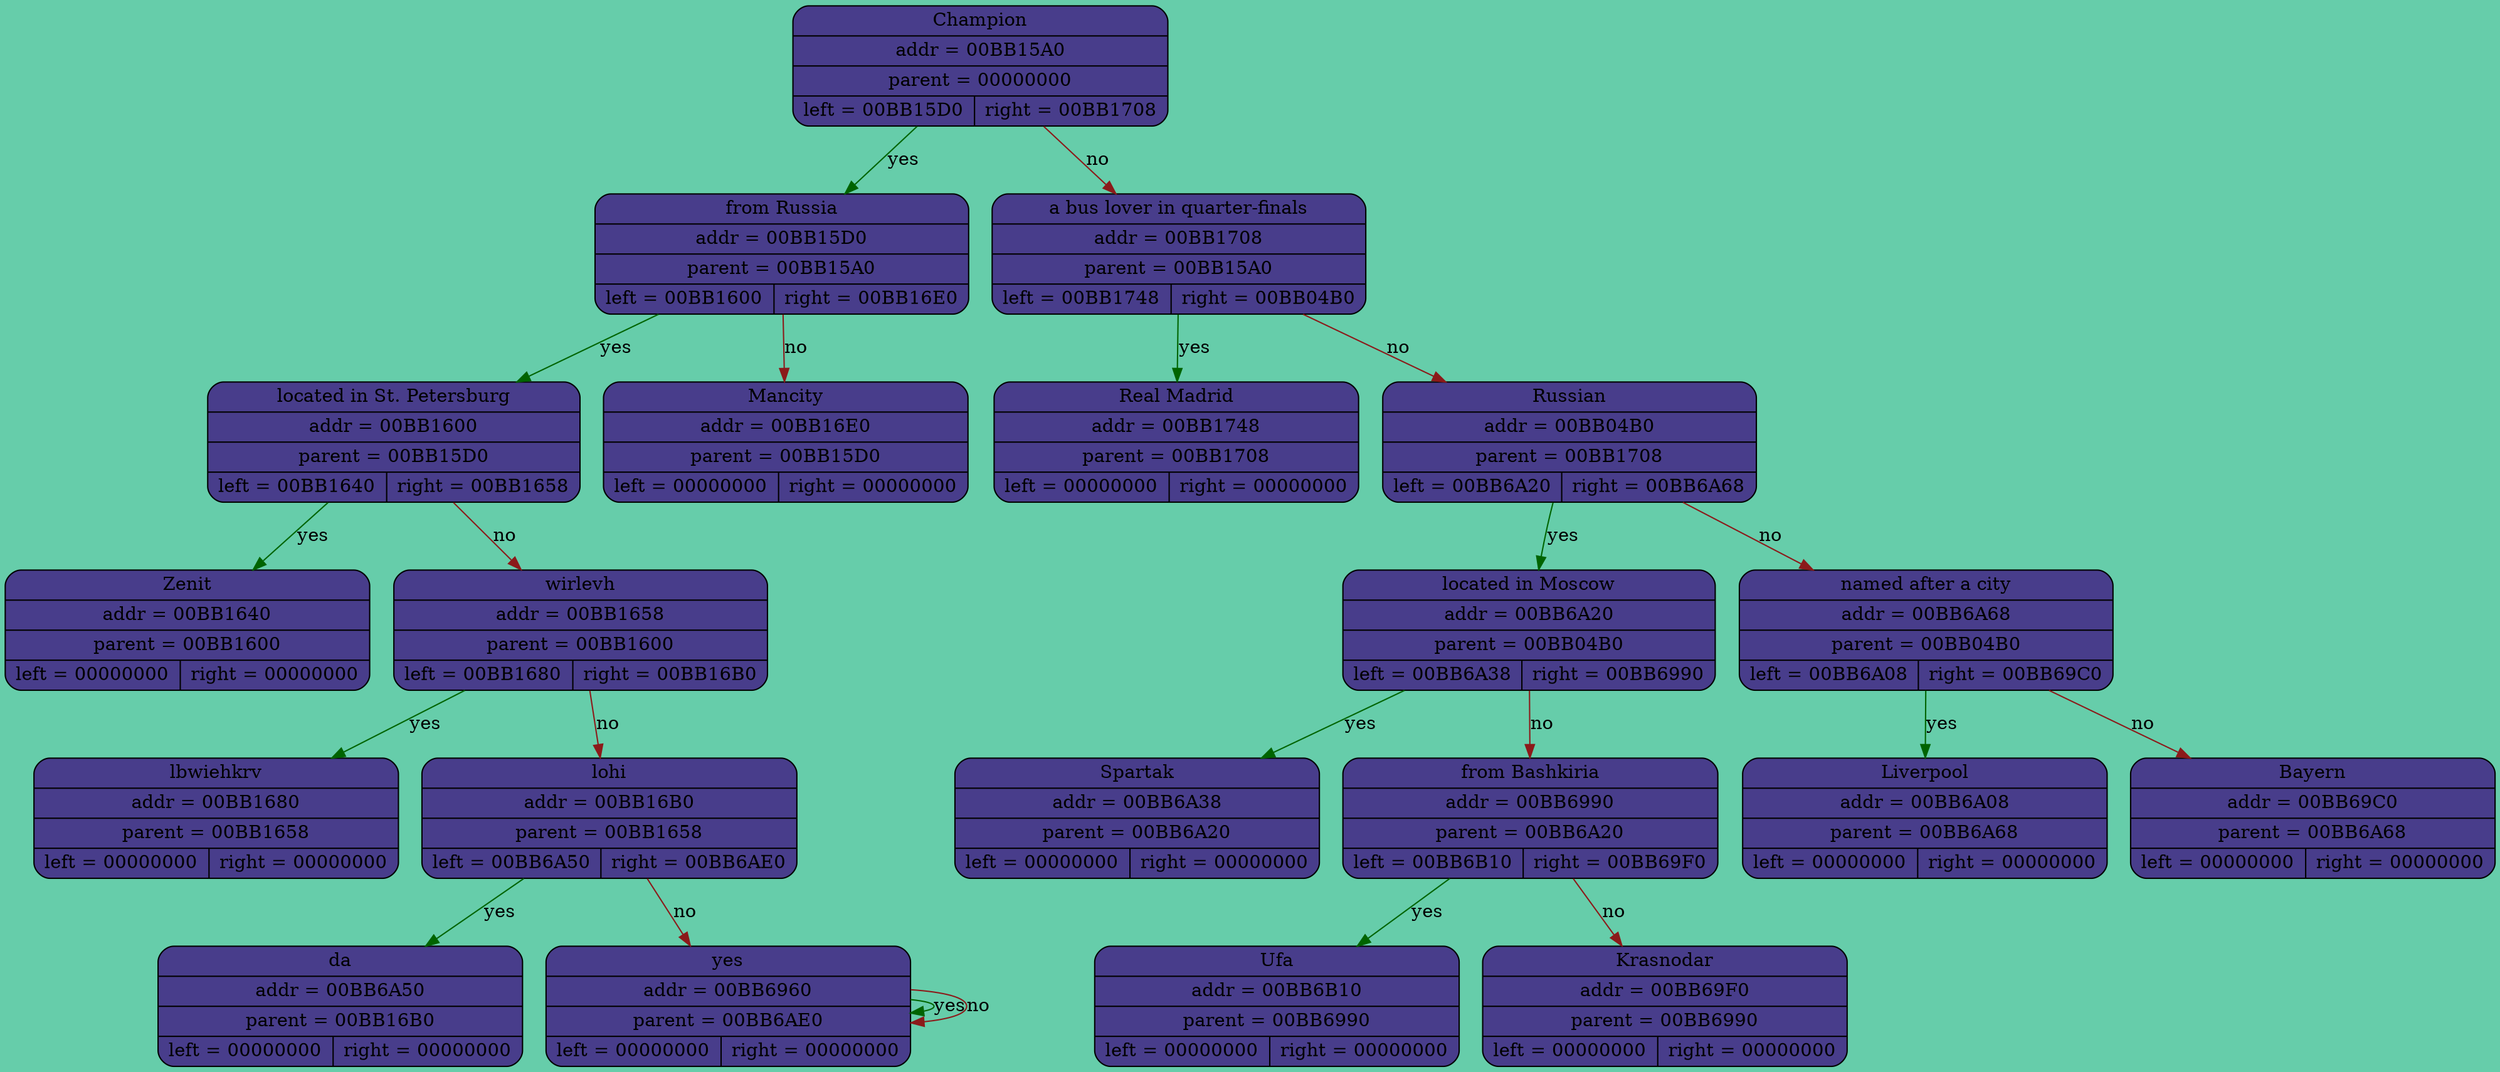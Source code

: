 digraph G
{
 rankdir = UD
bgcolor = "aquamarine3"
"Champion" [shape = Mrecord, style = "filled", fillcolor = "darkslateblue", label = "{Champion | addr = 00BB15A0 | parent = 00000000 | {left = 00BB15D0 | right = 00BB1708}}"];
"from Russia" [shape = Mrecord, style = "filled", fillcolor = "darkslateblue", label = "{from Russia | addr = 00BB15D0 | parent = 00BB15A0 | {left = 00BB1600 | right = 00BB16E0}}"];
"located in St. Petersburg" [shape = Mrecord, style = "filled", fillcolor = "darkslateblue", label = "{located in St. Petersburg | addr = 00BB1600 | parent = 00BB15D0 | {left = 00BB1640 | right = 00BB1658}}"];
"Zenit" [shape = Mrecord, style = "filled", fillcolor = "darkslateblue", label = "{Zenit | addr = 00BB1640 | parent = 00BB1600 | {left = 00000000 | right = 00000000}}"];
 edge[color = "darkgreen", label = "yes"];
"located in St. Petersburg" -> "Zenit";"wirlevh" [shape = Mrecord, style = "filled", fillcolor = "darkslateblue", label = "{wirlevh | addr = 00BB1658 | parent = 00BB1600 | {left = 00BB1680 | right = 00BB16B0}}"];
"lbwiehkrv" [shape = Mrecord, style = "filled", fillcolor = "darkslateblue", label = "{lbwiehkrv | addr = 00BB1680 | parent = 00BB1658 | {left = 00000000 | right = 00000000}}"];
 edge[color = "darkgreen", label = "yes"];
"wirlevh" -> "lbwiehkrv";"lohi" [shape = Mrecord, style = "filled", fillcolor = "darkslateblue", label = "{lohi | addr = 00BB16B0 | parent = 00BB1658 | {left = 00BB6A50 | right = 00BB6AE0}}"];
"da" [shape = Mrecord, style = "filled", fillcolor = "darkslateblue", label = "{da | addr = 00BB6A50 | parent = 00BB16B0 | {left = 00000000 | right = 00000000}}"];
 edge[color = "darkgreen", label = "yes"];
"lohi" -> "da";"yes" [shape = Mrecord, style = "filled", fillcolor = "darkslateblue", label = "{yes | addr = 00BB6AE0 | parent = 00BB16B0 | {left = 00BB6B28 | right = 00BB6960}}"];
"yes" [shape = Mrecord, style = "filled", fillcolor = "darkslateblue", label = "{yes | addr = 00BB6B28 | parent = 00BB6AE0 | {left = 00000000 | right = 00000000}}"];
 edge[color = "darkgreen", label = "yes"];
"yes" -> "yes";"yes" [shape = Mrecord, style = "filled", fillcolor = "darkslateblue", label = "{yes | addr = 00BB6960 | parent = 00BB6AE0 | {left = 00000000 | right = 00000000}}"];
 edge[color = "firebrick4", label = "no"];
"yes" -> "yes";
 edge[color = "firebrick4", label = "no"];
"lohi" -> "yes";
 edge[color = "firebrick4", label = "no"];
"wirlevh" -> "lohi";
 edge[color = "firebrick4", label = "no"];
"located in St. Petersburg" -> "wirlevh";
 edge[color = "darkgreen", label = "yes"];
"from Russia" -> "located in St. Petersburg";"Mancity" [shape = Mrecord, style = "filled", fillcolor = "darkslateblue", label = "{Mancity | addr = 00BB16E0 | parent = 00BB15D0 | {left = 00000000 | right = 00000000}}"];
 edge[color = "firebrick4", label = "no"];
"from Russia" -> "Mancity";
 edge[color = "darkgreen", label = "yes"];
"Champion" -> "from Russia";"a bus lover in quarter-finals" [shape = Mrecord, style = "filled", fillcolor = "darkslateblue", label = "{a bus lover in quarter-finals | addr = 00BB1708 | parent = 00BB15A0 | {left = 00BB1748 | right = 00BB04B0}}"];
"Real Madrid" [shape = Mrecord, style = "filled", fillcolor = "darkslateblue", label = "{Real Madrid | addr = 00BB1748 | parent = 00BB1708 | {left = 00000000 | right = 00000000}}"];
 edge[color = "darkgreen", label = "yes"];
"a bus lover in quarter-finals" -> "Real Madrid";"Russian" [shape = Mrecord, style = "filled", fillcolor = "darkslateblue", label = "{Russian | addr = 00BB04B0 | parent = 00BB1708 | {left = 00BB6A20 | right = 00BB6A68}}"];
"located in Moscow" [shape = Mrecord, style = "filled", fillcolor = "darkslateblue", label = "{located in Moscow | addr = 00BB6A20 | parent = 00BB04B0 | {left = 00BB6A38 | right = 00BB6990}}"];
"Spartak" [shape = Mrecord, style = "filled", fillcolor = "darkslateblue", label = "{Spartak | addr = 00BB6A38 | parent = 00BB6A20 | {left = 00000000 | right = 00000000}}"];
 edge[color = "darkgreen", label = "yes"];
"located in Moscow" -> "Spartak";"from Bashkiria" [shape = Mrecord, style = "filled", fillcolor = "darkslateblue", label = "{from Bashkiria | addr = 00BB6990 | parent = 00BB6A20 | {left = 00BB6B10 | right = 00BB69F0}}"];
"Ufa" [shape = Mrecord, style = "filled", fillcolor = "darkslateblue", label = "{Ufa | addr = 00BB6B10 | parent = 00BB6990 | {left = 00000000 | right = 00000000}}"];
 edge[color = "darkgreen", label = "yes"];
"from Bashkiria" -> "Ufa";"Krasnodar" [shape = Mrecord, style = "filled", fillcolor = "darkslateblue", label = "{Krasnodar | addr = 00BB69F0 | parent = 00BB6990 | {left = 00000000 | right = 00000000}}"];
 edge[color = "firebrick4", label = "no"];
"from Bashkiria" -> "Krasnodar";
 edge[color = "firebrick4", label = "no"];
"located in Moscow" -> "from Bashkiria";
 edge[color = "darkgreen", label = "yes"];
"Russian" -> "located in Moscow";"named after a city" [shape = Mrecord, style = "filled", fillcolor = "darkslateblue", label = "{named after a city | addr = 00BB6A68 | parent = 00BB04B0 | {left = 00BB6A08 | right = 00BB69C0}}"];
"Liverpool" [shape = Mrecord, style = "filled", fillcolor = "darkslateblue", label = "{Liverpool | addr = 00BB6A08 | parent = 00BB6A68 | {left = 00000000 | right = 00000000}}"];
 edge[color = "darkgreen", label = "yes"];
"named after a city" -> "Liverpool";"Bayern" [shape = Mrecord, style = "filled", fillcolor = "darkslateblue", label = "{Bayern | addr = 00BB69C0 | parent = 00BB6A68 | {left = 00000000 | right = 00000000}}"];
 edge[color = "firebrick4", label = "no"];
"named after a city" -> "Bayern";
 edge[color = "firebrick4", label = "no"];
"Russian" -> "named after a city";
 edge[color = "firebrick4", label = "no"];
"a bus lover in quarter-finals" -> "Russian";
 edge[color = "firebrick4", label = "no"];
"Champion" -> "a bus lover in quarter-finals";
}
